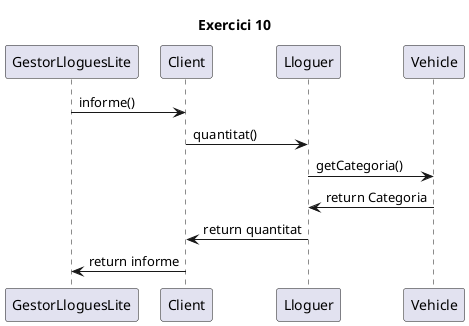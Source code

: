 @startuml

title Exercici 10

GestorLloguesLite -> Client: informe()
Client -> Lloguer: quantitat()
Lloguer -> Vehicle: getCategoria()
Lloguer <- Vehicle: return Categoria
Client <- Lloguer: return quantitat
GestorLloguesLite <- Client: return informe
@enduml